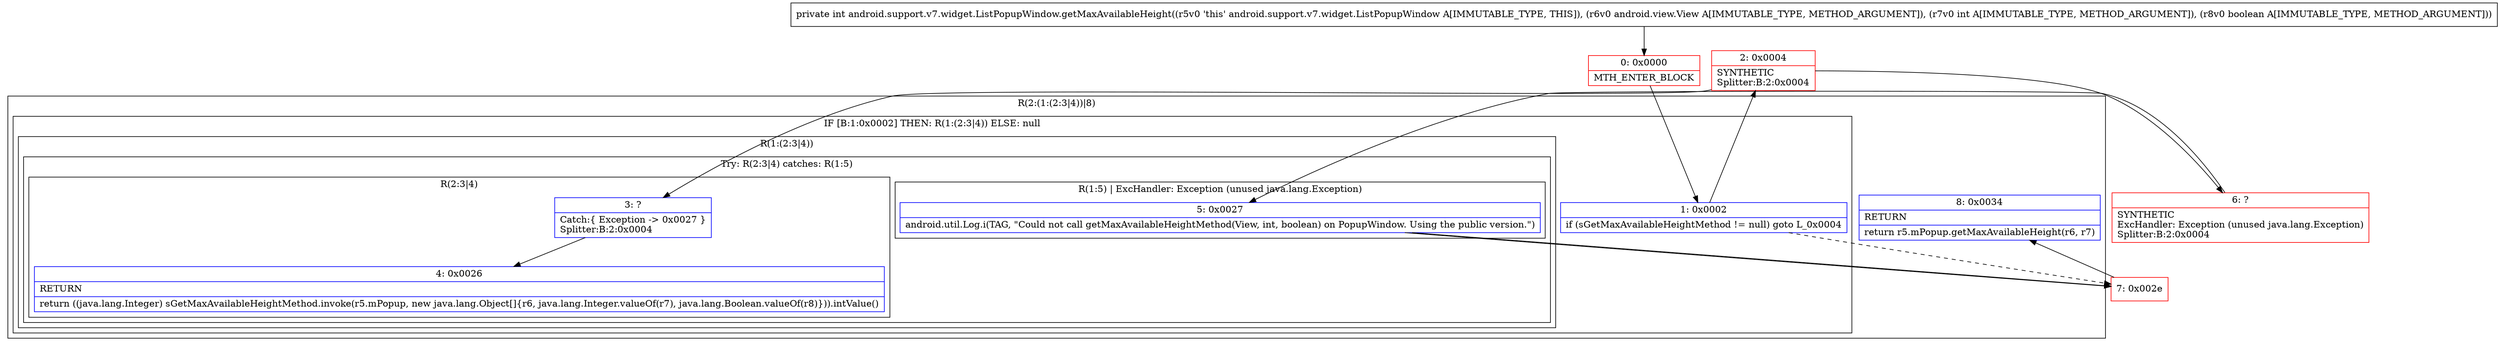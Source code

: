 digraph "CFG forandroid.support.v7.widget.ListPopupWindow.getMaxAvailableHeight(Landroid\/view\/View;IZ)I" {
subgraph cluster_Region_828963255 {
label = "R(2:(1:(2:3|4))|8)";
node [shape=record,color=blue];
subgraph cluster_IfRegion_149032799 {
label = "IF [B:1:0x0002] THEN: R(1:(2:3|4)) ELSE: null";
node [shape=record,color=blue];
Node_1 [shape=record,label="{1\:\ 0x0002|if (sGetMaxAvailableHeightMethod != null) goto L_0x0004\l}"];
subgraph cluster_Region_203590794 {
label = "R(1:(2:3|4))";
node [shape=record,color=blue];
subgraph cluster_TryCatchRegion_680010727 {
label = "Try: R(2:3|4) catches: R(1:5)";
node [shape=record,color=blue];
subgraph cluster_Region_1591460352 {
label = "R(2:3|4)";
node [shape=record,color=blue];
Node_3 [shape=record,label="{3\:\ ?|Catch:\{ Exception \-\> 0x0027 \}\lSplitter:B:2:0x0004\l}"];
Node_4 [shape=record,label="{4\:\ 0x0026|RETURN\l|return ((java.lang.Integer) sGetMaxAvailableHeightMethod.invoke(r5.mPopup, new java.lang.Object[]\{r6, java.lang.Integer.valueOf(r7), java.lang.Boolean.valueOf(r8)\})).intValue()\l}"];
}
subgraph cluster_Region_1188804211 {
label = "R(1:5) | ExcHandler: Exception (unused java.lang.Exception)\l";
node [shape=record,color=blue];
Node_5 [shape=record,label="{5\:\ 0x0027|android.util.Log.i(TAG, \"Could not call getMaxAvailableHeightMethod(View, int, boolean) on PopupWindow. Using the public version.\")\l}"];
}
}
}
}
Node_8 [shape=record,label="{8\:\ 0x0034|RETURN\l|return r5.mPopup.getMaxAvailableHeight(r6, r7)\l}"];
}
subgraph cluster_Region_1188804211 {
label = "R(1:5) | ExcHandler: Exception (unused java.lang.Exception)\l";
node [shape=record,color=blue];
Node_5 [shape=record,label="{5\:\ 0x0027|android.util.Log.i(TAG, \"Could not call getMaxAvailableHeightMethod(View, int, boolean) on PopupWindow. Using the public version.\")\l}"];
}
Node_0 [shape=record,color=red,label="{0\:\ 0x0000|MTH_ENTER_BLOCK\l}"];
Node_2 [shape=record,color=red,label="{2\:\ 0x0004|SYNTHETIC\lSplitter:B:2:0x0004\l}"];
Node_6 [shape=record,color=red,label="{6\:\ ?|SYNTHETIC\lExcHandler: Exception (unused java.lang.Exception)\lSplitter:B:2:0x0004\l}"];
Node_7 [shape=record,color=red,label="{7\:\ 0x002e}"];
MethodNode[shape=record,label="{private int android.support.v7.widget.ListPopupWindow.getMaxAvailableHeight((r5v0 'this' android.support.v7.widget.ListPopupWindow A[IMMUTABLE_TYPE, THIS]), (r6v0 android.view.View A[IMMUTABLE_TYPE, METHOD_ARGUMENT]), (r7v0 int A[IMMUTABLE_TYPE, METHOD_ARGUMENT]), (r8v0 boolean A[IMMUTABLE_TYPE, METHOD_ARGUMENT])) }"];
MethodNode -> Node_0;
Node_1 -> Node_2;
Node_1 -> Node_7[style=dashed];
Node_3 -> Node_4;
Node_5 -> Node_7;
Node_5 -> Node_7;
Node_0 -> Node_1;
Node_2 -> Node_3;
Node_2 -> Node_6;
Node_6 -> Node_5;
Node_7 -> Node_8;
}

